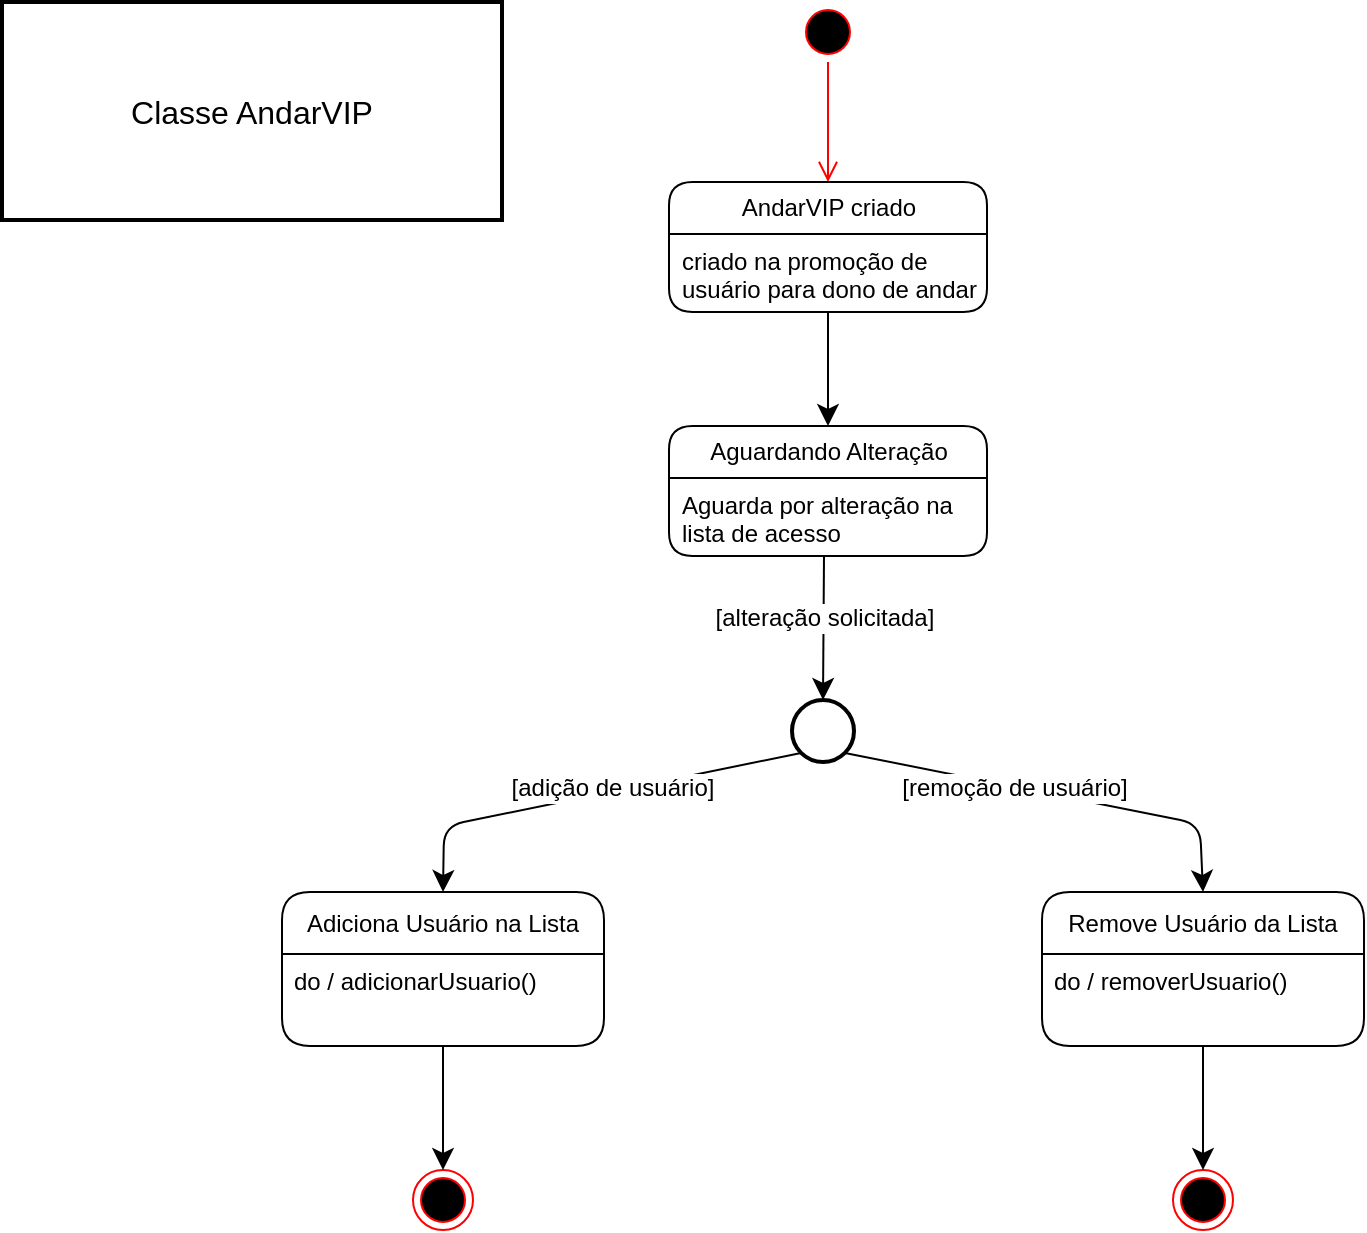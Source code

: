 <mxfile version="24.7.17">
  <diagram name="Page-1" id="PvO7PaFhvo8tSTidr793">
    <mxGraphModel dx="2887" dy="1389" grid="0" gridSize="10" guides="1" tooltips="1" connect="1" arrows="1" fold="1" page="0" pageScale="1" pageWidth="850" pageHeight="1100" math="0" shadow="0">
      <root>
        <mxCell id="0" />
        <mxCell id="1" parent="0" />
        <mxCell id="tGHlBoQcHOteD8q6I_E0-1" value="Classe AndarVIP" style="rounded=0;whiteSpace=wrap;html=1;strokeWidth=2;fontSize=16;" parent="1" vertex="1">
          <mxGeometry x="-865" y="-14" width="250" height="109" as="geometry" />
        </mxCell>
        <mxCell id="IoiNk8IZeVNX4eK0WC4M-1" value="Aguardando Alteração" style="swimlane;fontStyle=0;childLayout=stackLayout;horizontal=1;startSize=26;fillColor=none;horizontalStack=0;resizeParent=1;resizeParentMax=0;resizeLast=0;collapsible=1;marginBottom=0;whiteSpace=wrap;html=1;rounded=1;" parent="1" vertex="1">
          <mxGeometry x="-531.5" y="198" width="159" height="65" as="geometry" />
        </mxCell>
        <mxCell id="IoiNk8IZeVNX4eK0WC4M-2" value="Aguarda por alteração na lista de acesso" style="text;strokeColor=none;fillColor=none;align=left;verticalAlign=top;spacingLeft=4;spacingRight=4;overflow=hidden;rotatable=0;points=[[0,0.5],[1,0.5]];portConstraint=eastwest;whiteSpace=wrap;html=1;" parent="IoiNk8IZeVNX4eK0WC4M-1" vertex="1">
          <mxGeometry y="26" width="159" height="39" as="geometry" />
        </mxCell>
        <mxCell id="IoiNk8IZeVNX4eK0WC4M-3" value="" style="ellipse;html=1;shape=startState;fillColor=#000000;strokeColor=#ff0000;" parent="1" vertex="1">
          <mxGeometry x="-467" y="-14" width="30" height="30" as="geometry" />
        </mxCell>
        <mxCell id="IoiNk8IZeVNX4eK0WC4M-4" value="" style="edgeStyle=orthogonalEdgeStyle;html=1;verticalAlign=bottom;endArrow=open;endSize=8;strokeColor=#ff0000;rounded=0;fontSize=12;curved=1;" parent="1" source="IoiNk8IZeVNX4eK0WC4M-3" edge="1">
          <mxGeometry relative="1" as="geometry">
            <mxPoint x="-452" y="76" as="targetPoint" />
          </mxGeometry>
        </mxCell>
        <mxCell id="OYxBc7l5gQZNsj0rQO2C-1" style="edgeStyle=none;curved=0;rounded=1;orthogonalLoop=1;jettySize=auto;html=1;exitX=0;exitY=1;exitDx=0;exitDy=0;fontSize=12;startSize=8;endSize=8;entryX=0.5;entryY=0;entryDx=0;entryDy=0;" parent="1" source="IoiNk8IZeVNX4eK0WC4M-5" edge="1">
          <mxGeometry relative="1" as="geometry">
            <mxPoint x="-644.5" y="431" as="targetPoint" />
            <Array as="points">
              <mxPoint x="-644" y="398" />
            </Array>
          </mxGeometry>
        </mxCell>
        <mxCell id="OYxBc7l5gQZNsj0rQO2C-2" value="[adição de usuário]" style="edgeLabel;html=1;align=center;verticalAlign=middle;resizable=0;points=[];fontSize=12;fontFamily=Helvetica;fontColor=default;labelBackgroundColor=default;" parent="OYxBc7l5gQZNsj0rQO2C-1" vertex="1" connectable="0">
          <mxGeometry x="-0.052" relative="1" as="geometry">
            <mxPoint x="5" y="-3" as="offset" />
          </mxGeometry>
        </mxCell>
        <mxCell id="OYxBc7l5gQZNsj0rQO2C-11" style="edgeStyle=none;shape=connector;curved=0;rounded=1;orthogonalLoop=1;jettySize=auto;html=1;exitX=1;exitY=1;exitDx=0;exitDy=0;entryX=0.5;entryY=0;entryDx=0;entryDy=0;strokeColor=default;align=center;verticalAlign=middle;fontFamily=Helvetica;fontSize=12;fontColor=default;labelBackgroundColor=default;startSize=8;endArrow=classic;endSize=8;" parent="1" source="IoiNk8IZeVNX4eK0WC4M-5" target="OYxBc7l5gQZNsj0rQO2C-9" edge="1">
          <mxGeometry relative="1" as="geometry">
            <Array as="points">
              <mxPoint x="-266" y="397" />
            </Array>
          </mxGeometry>
        </mxCell>
        <mxCell id="OYxBc7l5gQZNsj0rQO2C-12" value="[remoção de usuário]" style="edgeLabel;html=1;align=center;verticalAlign=middle;resizable=0;points=[];fontSize=12;fontFamily=Helvetica;fontColor=default;labelBackgroundColor=default;" parent="OYxBc7l5gQZNsj0rQO2C-11" vertex="1" connectable="0">
          <mxGeometry x="-0.294" y="1" relative="1" as="geometry">
            <mxPoint x="10" y="3" as="offset" />
          </mxGeometry>
        </mxCell>
        <mxCell id="IoiNk8IZeVNX4eK0WC4M-5" value="" style="ellipse;whiteSpace=wrap;html=1;aspect=fixed;strokeWidth=2;" parent="1" vertex="1">
          <mxGeometry x="-470" y="335" width="31" height="31" as="geometry" />
        </mxCell>
        <mxCell id="IoiNk8IZeVNX4eK0WC4M-6" style="edgeStyle=none;curved=1;rounded=0;orthogonalLoop=1;jettySize=auto;html=1;entryX=0.5;entryY=0;entryDx=0;entryDy=0;fontSize=12;startSize=8;endSize=8;" parent="1" target="IoiNk8IZeVNX4eK0WC4M-5" edge="1">
          <mxGeometry relative="1" as="geometry">
            <mxPoint x="-454" y="263" as="sourcePoint" />
          </mxGeometry>
        </mxCell>
        <mxCell id="IoiNk8IZeVNX4eK0WC4M-7" value="[alteração solicitada]" style="edgeLabel;html=1;align=center;verticalAlign=middle;resizable=0;points=[];fontSize=12;" parent="IoiNk8IZeVNX4eK0WC4M-6" vertex="1" connectable="0">
          <mxGeometry x="-0.143" relative="1" as="geometry">
            <mxPoint as="offset" />
          </mxGeometry>
        </mxCell>
        <mxCell id="OYxBc7l5gQZNsj0rQO2C-9" value="Remove Usuário da Lista" style="swimlane;fontStyle=0;childLayout=stackLayout;horizontal=1;startSize=31;fillColor=none;horizontalStack=0;resizeParent=1;resizeParentMax=0;resizeLast=0;collapsible=1;marginBottom=0;whiteSpace=wrap;html=1;rounded=1;" parent="1" vertex="1">
          <mxGeometry x="-345" y="431" width="161" height="77" as="geometry" />
        </mxCell>
        <mxCell id="OYxBc7l5gQZNsj0rQO2C-10" value="do / removerUsuario()" style="text;strokeColor=none;fillColor=none;align=left;verticalAlign=top;spacingLeft=4;spacingRight=4;overflow=hidden;rotatable=0;points=[[0,0.5],[1,0.5]];portConstraint=eastwest;whiteSpace=wrap;html=1;" parent="OYxBc7l5gQZNsj0rQO2C-9" vertex="1">
          <mxGeometry y="31" width="161" height="46" as="geometry" />
        </mxCell>
        <mxCell id="97xKX6Yk1gLqRhiEV0gI-1" value="Adiciona Usuário na Lista" style="swimlane;fontStyle=0;childLayout=stackLayout;horizontal=1;startSize=31;fillColor=none;horizontalStack=0;resizeParent=1;resizeParentMax=0;resizeLast=0;collapsible=1;marginBottom=0;whiteSpace=wrap;html=1;rounded=1;" vertex="1" parent="1">
          <mxGeometry x="-725" y="431" width="161" height="77" as="geometry" />
        </mxCell>
        <mxCell id="97xKX6Yk1gLqRhiEV0gI-2" value="do / adicionarUsuario()" style="text;strokeColor=none;fillColor=none;align=left;verticalAlign=top;spacingLeft=4;spacingRight=4;overflow=hidden;rotatable=0;points=[[0,0.5],[1,0.5]];portConstraint=eastwest;whiteSpace=wrap;html=1;" vertex="1" parent="97xKX6Yk1gLqRhiEV0gI-1">
          <mxGeometry y="31" width="161" height="46" as="geometry" />
        </mxCell>
        <mxCell id="97xKX6Yk1gLqRhiEV0gI-3" value="AndarVIP criado" style="swimlane;fontStyle=0;childLayout=stackLayout;horizontal=1;startSize=26;fillColor=none;horizontalStack=0;resizeParent=1;resizeParentMax=0;resizeLast=0;collapsible=1;marginBottom=0;whiteSpace=wrap;html=1;rounded=1;" vertex="1" parent="1">
          <mxGeometry x="-531.5" y="76" width="159" height="65" as="geometry" />
        </mxCell>
        <mxCell id="97xKX6Yk1gLqRhiEV0gI-4" value="criado na promoção de usuário para dono de andar" style="text;strokeColor=none;fillColor=none;align=left;verticalAlign=top;spacingLeft=4;spacingRight=4;overflow=hidden;rotatable=0;points=[[0,0.5],[1,0.5]];portConstraint=eastwest;whiteSpace=wrap;html=1;" vertex="1" parent="97xKX6Yk1gLqRhiEV0gI-3">
          <mxGeometry y="26" width="159" height="39" as="geometry" />
        </mxCell>
        <mxCell id="97xKX6Yk1gLqRhiEV0gI-5" style="edgeStyle=none;curved=1;rounded=0;orthogonalLoop=1;jettySize=auto;html=1;entryX=0.5;entryY=0;entryDx=0;entryDy=0;fontSize=12;startSize=8;endSize=8;" edge="1" parent="1" source="97xKX6Yk1gLqRhiEV0gI-4" target="IoiNk8IZeVNX4eK0WC4M-1">
          <mxGeometry relative="1" as="geometry" />
        </mxCell>
        <mxCell id="97xKX6Yk1gLqRhiEV0gI-6" value="" style="ellipse;html=1;shape=endState;fillColor=#000000;strokeColor=#ff0000;" vertex="1" parent="1">
          <mxGeometry x="-659.5" y="570" width="30" height="30" as="geometry" />
        </mxCell>
        <mxCell id="97xKX6Yk1gLqRhiEV0gI-7" style="edgeStyle=none;curved=1;rounded=0;orthogonalLoop=1;jettySize=auto;html=1;entryX=0.5;entryY=0;entryDx=0;entryDy=0;fontSize=12;startSize=8;endSize=8;" edge="1" parent="1" source="97xKX6Yk1gLqRhiEV0gI-2" target="97xKX6Yk1gLqRhiEV0gI-6">
          <mxGeometry relative="1" as="geometry" />
        </mxCell>
        <mxCell id="97xKX6Yk1gLqRhiEV0gI-8" value="" style="ellipse;html=1;shape=endState;fillColor=#000000;strokeColor=#ff0000;" vertex="1" parent="1">
          <mxGeometry x="-279.5" y="570" width="30" height="30" as="geometry" />
        </mxCell>
        <mxCell id="97xKX6Yk1gLqRhiEV0gI-9" style="edgeStyle=none;curved=1;rounded=0;orthogonalLoop=1;jettySize=auto;html=1;entryX=0.5;entryY=0;entryDx=0;entryDy=0;fontSize=12;startSize=8;endSize=8;" edge="1" parent="1" source="OYxBc7l5gQZNsj0rQO2C-10" target="97xKX6Yk1gLqRhiEV0gI-8">
          <mxGeometry relative="1" as="geometry" />
        </mxCell>
      </root>
    </mxGraphModel>
  </diagram>
</mxfile>
